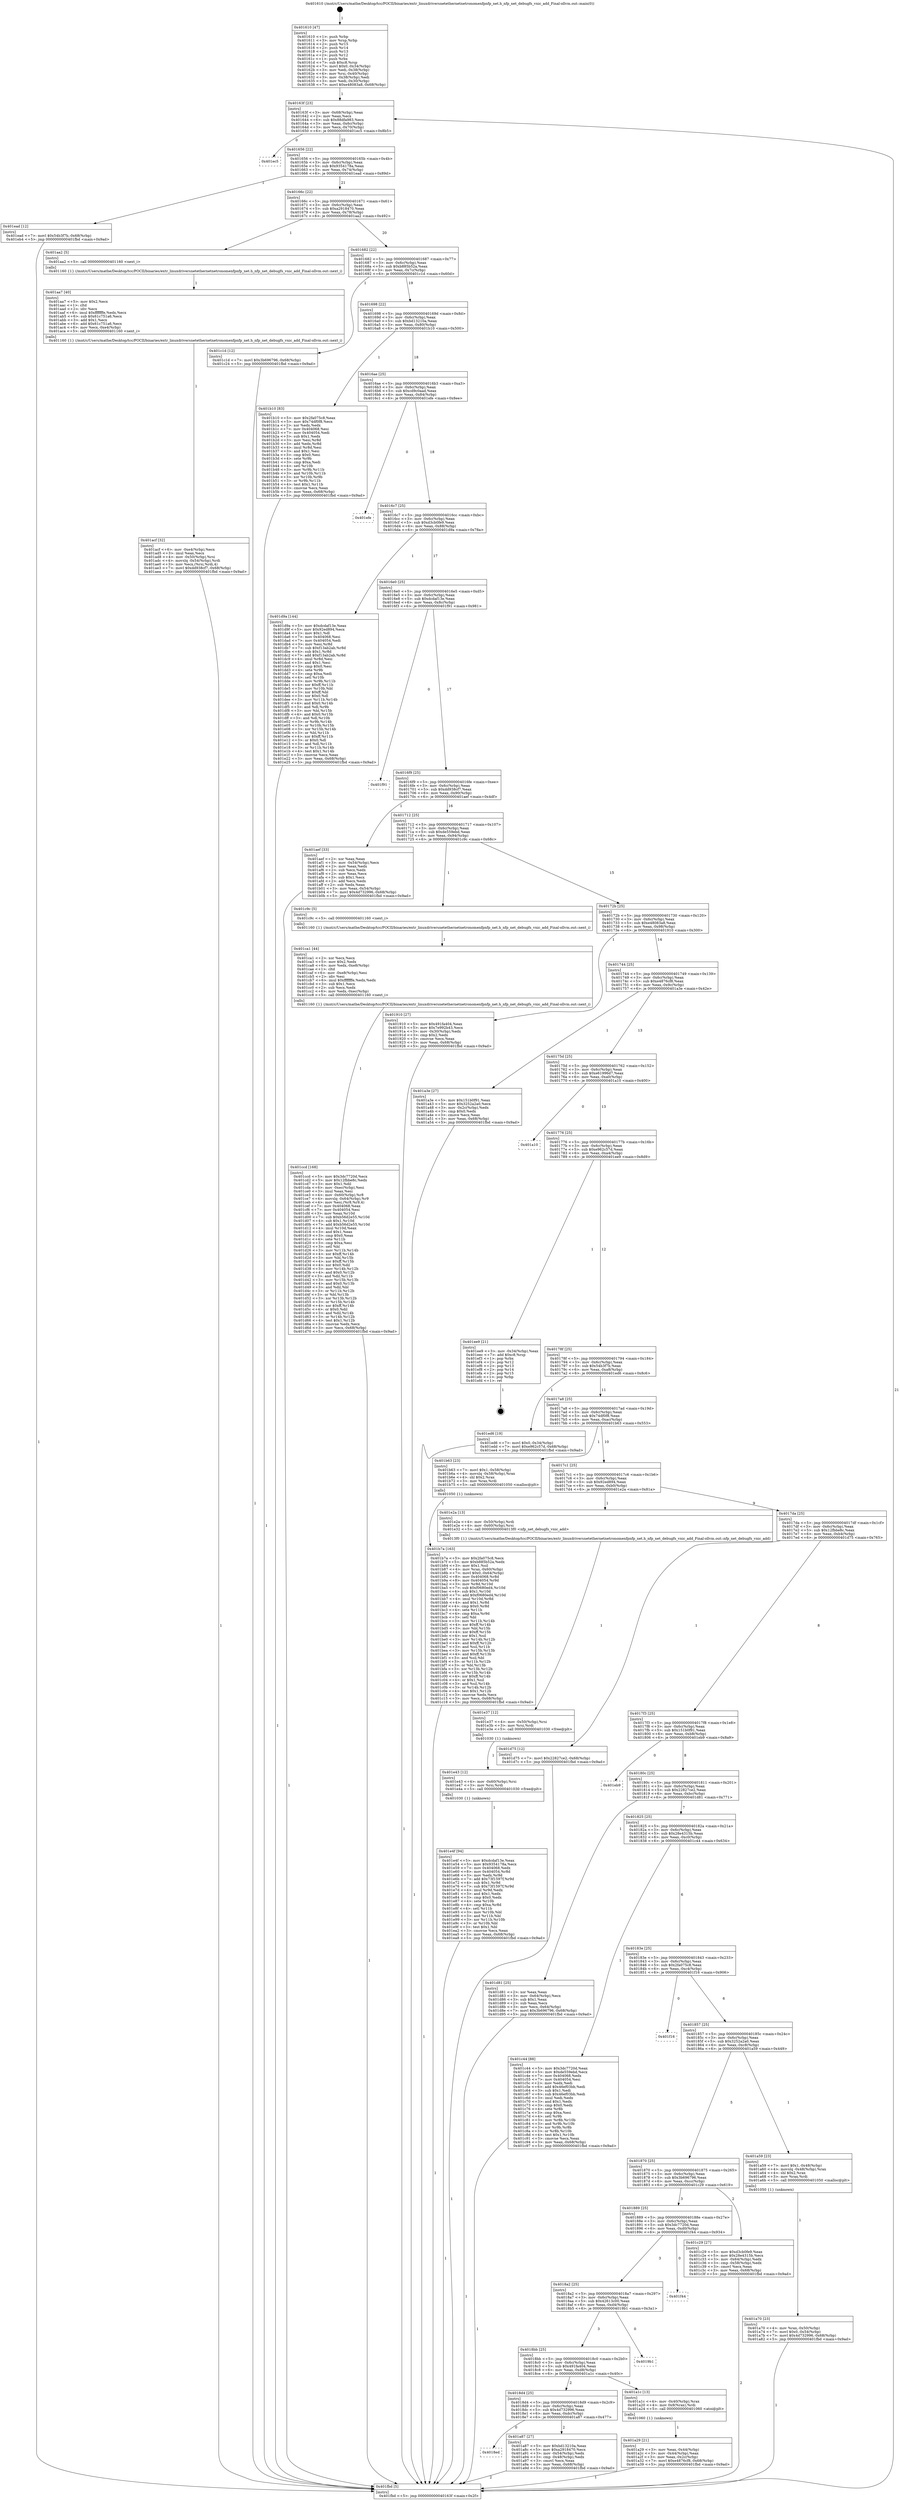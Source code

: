 digraph "0x401610" {
  label = "0x401610 (/mnt/c/Users/mathe/Desktop/tcc/POCII/binaries/extr_linuxdriversnetethernetnetronomenfpnfp_net.h_nfp_net_debugfs_vnic_add_Final-ollvm.out::main(0))"
  labelloc = "t"
  node[shape=record]

  Entry [label="",width=0.3,height=0.3,shape=circle,fillcolor=black,style=filled]
  "0x40163f" [label="{
     0x40163f [23]\l
     | [instrs]\l
     &nbsp;&nbsp;0x40163f \<+3\>: mov -0x68(%rbp),%eax\l
     &nbsp;&nbsp;0x401642 \<+2\>: mov %eax,%ecx\l
     &nbsp;&nbsp;0x401644 \<+6\>: sub $0x88dfa983,%ecx\l
     &nbsp;&nbsp;0x40164a \<+3\>: mov %eax,-0x6c(%rbp)\l
     &nbsp;&nbsp;0x40164d \<+3\>: mov %ecx,-0x70(%rbp)\l
     &nbsp;&nbsp;0x401650 \<+6\>: je 0000000000401ec5 \<main+0x8b5\>\l
  }"]
  "0x401ec5" [label="{
     0x401ec5\l
  }", style=dashed]
  "0x401656" [label="{
     0x401656 [22]\l
     | [instrs]\l
     &nbsp;&nbsp;0x401656 \<+5\>: jmp 000000000040165b \<main+0x4b\>\l
     &nbsp;&nbsp;0x40165b \<+3\>: mov -0x6c(%rbp),%eax\l
     &nbsp;&nbsp;0x40165e \<+5\>: sub $0x9354178a,%eax\l
     &nbsp;&nbsp;0x401663 \<+3\>: mov %eax,-0x74(%rbp)\l
     &nbsp;&nbsp;0x401666 \<+6\>: je 0000000000401ead \<main+0x89d\>\l
  }"]
  Exit [label="",width=0.3,height=0.3,shape=circle,fillcolor=black,style=filled,peripheries=2]
  "0x401ead" [label="{
     0x401ead [12]\l
     | [instrs]\l
     &nbsp;&nbsp;0x401ead \<+7\>: movl $0x54b3f7b,-0x68(%rbp)\l
     &nbsp;&nbsp;0x401eb4 \<+5\>: jmp 0000000000401fbd \<main+0x9ad\>\l
  }"]
  "0x40166c" [label="{
     0x40166c [22]\l
     | [instrs]\l
     &nbsp;&nbsp;0x40166c \<+5\>: jmp 0000000000401671 \<main+0x61\>\l
     &nbsp;&nbsp;0x401671 \<+3\>: mov -0x6c(%rbp),%eax\l
     &nbsp;&nbsp;0x401674 \<+5\>: sub $0xa2918470,%eax\l
     &nbsp;&nbsp;0x401679 \<+3\>: mov %eax,-0x78(%rbp)\l
     &nbsp;&nbsp;0x40167c \<+6\>: je 0000000000401aa2 \<main+0x492\>\l
  }"]
  "0x401e4f" [label="{
     0x401e4f [94]\l
     | [instrs]\l
     &nbsp;&nbsp;0x401e4f \<+5\>: mov $0xdcdaf13e,%eax\l
     &nbsp;&nbsp;0x401e54 \<+5\>: mov $0x9354178a,%ecx\l
     &nbsp;&nbsp;0x401e59 \<+7\>: mov 0x404068,%edx\l
     &nbsp;&nbsp;0x401e60 \<+8\>: mov 0x404054,%r8d\l
     &nbsp;&nbsp;0x401e68 \<+3\>: mov %edx,%r9d\l
     &nbsp;&nbsp;0x401e6b \<+7\>: add $0x73f1597f,%r9d\l
     &nbsp;&nbsp;0x401e72 \<+4\>: sub $0x1,%r9d\l
     &nbsp;&nbsp;0x401e76 \<+7\>: sub $0x73f1597f,%r9d\l
     &nbsp;&nbsp;0x401e7d \<+4\>: imul %r9d,%edx\l
     &nbsp;&nbsp;0x401e81 \<+3\>: and $0x1,%edx\l
     &nbsp;&nbsp;0x401e84 \<+3\>: cmp $0x0,%edx\l
     &nbsp;&nbsp;0x401e87 \<+4\>: sete %r10b\l
     &nbsp;&nbsp;0x401e8b \<+4\>: cmp $0xa,%r8d\l
     &nbsp;&nbsp;0x401e8f \<+4\>: setl %r11b\l
     &nbsp;&nbsp;0x401e93 \<+3\>: mov %r10b,%bl\l
     &nbsp;&nbsp;0x401e96 \<+3\>: and %r11b,%bl\l
     &nbsp;&nbsp;0x401e99 \<+3\>: xor %r11b,%r10b\l
     &nbsp;&nbsp;0x401e9c \<+3\>: or %r10b,%bl\l
     &nbsp;&nbsp;0x401e9f \<+3\>: test $0x1,%bl\l
     &nbsp;&nbsp;0x401ea2 \<+3\>: cmovne %ecx,%eax\l
     &nbsp;&nbsp;0x401ea5 \<+3\>: mov %eax,-0x68(%rbp)\l
     &nbsp;&nbsp;0x401ea8 \<+5\>: jmp 0000000000401fbd \<main+0x9ad\>\l
  }"]
  "0x401aa2" [label="{
     0x401aa2 [5]\l
     | [instrs]\l
     &nbsp;&nbsp;0x401aa2 \<+5\>: call 0000000000401160 \<next_i\>\l
     | [calls]\l
     &nbsp;&nbsp;0x401160 \{1\} (/mnt/c/Users/mathe/Desktop/tcc/POCII/binaries/extr_linuxdriversnetethernetnetronomenfpnfp_net.h_nfp_net_debugfs_vnic_add_Final-ollvm.out::next_i)\l
  }"]
  "0x401682" [label="{
     0x401682 [22]\l
     | [instrs]\l
     &nbsp;&nbsp;0x401682 \<+5\>: jmp 0000000000401687 \<main+0x77\>\l
     &nbsp;&nbsp;0x401687 \<+3\>: mov -0x6c(%rbp),%eax\l
     &nbsp;&nbsp;0x40168a \<+5\>: sub $0xb885b52a,%eax\l
     &nbsp;&nbsp;0x40168f \<+3\>: mov %eax,-0x7c(%rbp)\l
     &nbsp;&nbsp;0x401692 \<+6\>: je 0000000000401c1d \<main+0x60d\>\l
  }"]
  "0x401e43" [label="{
     0x401e43 [12]\l
     | [instrs]\l
     &nbsp;&nbsp;0x401e43 \<+4\>: mov -0x60(%rbp),%rsi\l
     &nbsp;&nbsp;0x401e47 \<+3\>: mov %rsi,%rdi\l
     &nbsp;&nbsp;0x401e4a \<+5\>: call 0000000000401030 \<free@plt\>\l
     | [calls]\l
     &nbsp;&nbsp;0x401030 \{1\} (unknown)\l
  }"]
  "0x401c1d" [label="{
     0x401c1d [12]\l
     | [instrs]\l
     &nbsp;&nbsp;0x401c1d \<+7\>: movl $0x3b696796,-0x68(%rbp)\l
     &nbsp;&nbsp;0x401c24 \<+5\>: jmp 0000000000401fbd \<main+0x9ad\>\l
  }"]
  "0x401698" [label="{
     0x401698 [22]\l
     | [instrs]\l
     &nbsp;&nbsp;0x401698 \<+5\>: jmp 000000000040169d \<main+0x8d\>\l
     &nbsp;&nbsp;0x40169d \<+3\>: mov -0x6c(%rbp),%eax\l
     &nbsp;&nbsp;0x4016a0 \<+5\>: sub $0xbd13210a,%eax\l
     &nbsp;&nbsp;0x4016a5 \<+3\>: mov %eax,-0x80(%rbp)\l
     &nbsp;&nbsp;0x4016a8 \<+6\>: je 0000000000401b10 \<main+0x500\>\l
  }"]
  "0x401e37" [label="{
     0x401e37 [12]\l
     | [instrs]\l
     &nbsp;&nbsp;0x401e37 \<+4\>: mov -0x50(%rbp),%rsi\l
     &nbsp;&nbsp;0x401e3b \<+3\>: mov %rsi,%rdi\l
     &nbsp;&nbsp;0x401e3e \<+5\>: call 0000000000401030 \<free@plt\>\l
     | [calls]\l
     &nbsp;&nbsp;0x401030 \{1\} (unknown)\l
  }"]
  "0x401b10" [label="{
     0x401b10 [83]\l
     | [instrs]\l
     &nbsp;&nbsp;0x401b10 \<+5\>: mov $0x2fa075c8,%eax\l
     &nbsp;&nbsp;0x401b15 \<+5\>: mov $0x74df0f8,%ecx\l
     &nbsp;&nbsp;0x401b1a \<+2\>: xor %edx,%edx\l
     &nbsp;&nbsp;0x401b1c \<+7\>: mov 0x404068,%esi\l
     &nbsp;&nbsp;0x401b23 \<+7\>: mov 0x404054,%edi\l
     &nbsp;&nbsp;0x401b2a \<+3\>: sub $0x1,%edx\l
     &nbsp;&nbsp;0x401b2d \<+3\>: mov %esi,%r8d\l
     &nbsp;&nbsp;0x401b30 \<+3\>: add %edx,%r8d\l
     &nbsp;&nbsp;0x401b33 \<+4\>: imul %r8d,%esi\l
     &nbsp;&nbsp;0x401b37 \<+3\>: and $0x1,%esi\l
     &nbsp;&nbsp;0x401b3a \<+3\>: cmp $0x0,%esi\l
     &nbsp;&nbsp;0x401b3d \<+4\>: sete %r9b\l
     &nbsp;&nbsp;0x401b41 \<+3\>: cmp $0xa,%edi\l
     &nbsp;&nbsp;0x401b44 \<+4\>: setl %r10b\l
     &nbsp;&nbsp;0x401b48 \<+3\>: mov %r9b,%r11b\l
     &nbsp;&nbsp;0x401b4b \<+3\>: and %r10b,%r11b\l
     &nbsp;&nbsp;0x401b4e \<+3\>: xor %r10b,%r9b\l
     &nbsp;&nbsp;0x401b51 \<+3\>: or %r9b,%r11b\l
     &nbsp;&nbsp;0x401b54 \<+4\>: test $0x1,%r11b\l
     &nbsp;&nbsp;0x401b58 \<+3\>: cmovne %ecx,%eax\l
     &nbsp;&nbsp;0x401b5b \<+3\>: mov %eax,-0x68(%rbp)\l
     &nbsp;&nbsp;0x401b5e \<+5\>: jmp 0000000000401fbd \<main+0x9ad\>\l
  }"]
  "0x4016ae" [label="{
     0x4016ae [25]\l
     | [instrs]\l
     &nbsp;&nbsp;0x4016ae \<+5\>: jmp 00000000004016b3 \<main+0xa3\>\l
     &nbsp;&nbsp;0x4016b3 \<+3\>: mov -0x6c(%rbp),%eax\l
     &nbsp;&nbsp;0x4016b6 \<+5\>: sub $0xcd9c0aad,%eax\l
     &nbsp;&nbsp;0x4016bb \<+6\>: mov %eax,-0x84(%rbp)\l
     &nbsp;&nbsp;0x4016c1 \<+6\>: je 0000000000401efe \<main+0x8ee\>\l
  }"]
  "0x401ccd" [label="{
     0x401ccd [168]\l
     | [instrs]\l
     &nbsp;&nbsp;0x401ccd \<+5\>: mov $0x3dc7720d,%ecx\l
     &nbsp;&nbsp;0x401cd2 \<+5\>: mov $0x12fbbe8c,%edx\l
     &nbsp;&nbsp;0x401cd7 \<+3\>: mov $0x1,%dil\l
     &nbsp;&nbsp;0x401cda \<+6\>: mov -0xec(%rbp),%esi\l
     &nbsp;&nbsp;0x401ce0 \<+3\>: imul %eax,%esi\l
     &nbsp;&nbsp;0x401ce3 \<+4\>: mov -0x60(%rbp),%r8\l
     &nbsp;&nbsp;0x401ce7 \<+4\>: movslq -0x64(%rbp),%r9\l
     &nbsp;&nbsp;0x401ceb \<+4\>: mov %esi,(%r8,%r9,4)\l
     &nbsp;&nbsp;0x401cef \<+7\>: mov 0x404068,%eax\l
     &nbsp;&nbsp;0x401cf6 \<+7\>: mov 0x404054,%esi\l
     &nbsp;&nbsp;0x401cfd \<+3\>: mov %eax,%r10d\l
     &nbsp;&nbsp;0x401d00 \<+7\>: sub $0xb56d2e55,%r10d\l
     &nbsp;&nbsp;0x401d07 \<+4\>: sub $0x1,%r10d\l
     &nbsp;&nbsp;0x401d0b \<+7\>: add $0xb56d2e55,%r10d\l
     &nbsp;&nbsp;0x401d12 \<+4\>: imul %r10d,%eax\l
     &nbsp;&nbsp;0x401d16 \<+3\>: and $0x1,%eax\l
     &nbsp;&nbsp;0x401d19 \<+3\>: cmp $0x0,%eax\l
     &nbsp;&nbsp;0x401d1c \<+4\>: sete %r11b\l
     &nbsp;&nbsp;0x401d20 \<+3\>: cmp $0xa,%esi\l
     &nbsp;&nbsp;0x401d23 \<+3\>: setl %bl\l
     &nbsp;&nbsp;0x401d26 \<+3\>: mov %r11b,%r14b\l
     &nbsp;&nbsp;0x401d29 \<+4\>: xor $0xff,%r14b\l
     &nbsp;&nbsp;0x401d2d \<+3\>: mov %bl,%r15b\l
     &nbsp;&nbsp;0x401d30 \<+4\>: xor $0xff,%r15b\l
     &nbsp;&nbsp;0x401d34 \<+4\>: xor $0x0,%dil\l
     &nbsp;&nbsp;0x401d38 \<+3\>: mov %r14b,%r12b\l
     &nbsp;&nbsp;0x401d3b \<+4\>: and $0x0,%r12b\l
     &nbsp;&nbsp;0x401d3f \<+3\>: and %dil,%r11b\l
     &nbsp;&nbsp;0x401d42 \<+3\>: mov %r15b,%r13b\l
     &nbsp;&nbsp;0x401d45 \<+4\>: and $0x0,%r13b\l
     &nbsp;&nbsp;0x401d49 \<+3\>: and %dil,%bl\l
     &nbsp;&nbsp;0x401d4c \<+3\>: or %r11b,%r12b\l
     &nbsp;&nbsp;0x401d4f \<+3\>: or %bl,%r13b\l
     &nbsp;&nbsp;0x401d52 \<+3\>: xor %r13b,%r12b\l
     &nbsp;&nbsp;0x401d55 \<+3\>: or %r15b,%r14b\l
     &nbsp;&nbsp;0x401d58 \<+4\>: xor $0xff,%r14b\l
     &nbsp;&nbsp;0x401d5c \<+4\>: or $0x0,%dil\l
     &nbsp;&nbsp;0x401d60 \<+3\>: and %dil,%r14b\l
     &nbsp;&nbsp;0x401d63 \<+3\>: or %r14b,%r12b\l
     &nbsp;&nbsp;0x401d66 \<+4\>: test $0x1,%r12b\l
     &nbsp;&nbsp;0x401d6a \<+3\>: cmovne %edx,%ecx\l
     &nbsp;&nbsp;0x401d6d \<+3\>: mov %ecx,-0x68(%rbp)\l
     &nbsp;&nbsp;0x401d70 \<+5\>: jmp 0000000000401fbd \<main+0x9ad\>\l
  }"]
  "0x401efe" [label="{
     0x401efe\l
  }", style=dashed]
  "0x4016c7" [label="{
     0x4016c7 [25]\l
     | [instrs]\l
     &nbsp;&nbsp;0x4016c7 \<+5\>: jmp 00000000004016cc \<main+0xbc\>\l
     &nbsp;&nbsp;0x4016cc \<+3\>: mov -0x6c(%rbp),%eax\l
     &nbsp;&nbsp;0x4016cf \<+5\>: sub $0xd3cb0fe9,%eax\l
     &nbsp;&nbsp;0x4016d4 \<+6\>: mov %eax,-0x88(%rbp)\l
     &nbsp;&nbsp;0x4016da \<+6\>: je 0000000000401d9a \<main+0x78a\>\l
  }"]
  "0x401ca1" [label="{
     0x401ca1 [44]\l
     | [instrs]\l
     &nbsp;&nbsp;0x401ca1 \<+2\>: xor %ecx,%ecx\l
     &nbsp;&nbsp;0x401ca3 \<+5\>: mov $0x2,%edx\l
     &nbsp;&nbsp;0x401ca8 \<+6\>: mov %edx,-0xe8(%rbp)\l
     &nbsp;&nbsp;0x401cae \<+1\>: cltd\l
     &nbsp;&nbsp;0x401caf \<+6\>: mov -0xe8(%rbp),%esi\l
     &nbsp;&nbsp;0x401cb5 \<+2\>: idiv %esi\l
     &nbsp;&nbsp;0x401cb7 \<+6\>: imul $0xfffffffe,%edx,%edx\l
     &nbsp;&nbsp;0x401cbd \<+3\>: sub $0x1,%ecx\l
     &nbsp;&nbsp;0x401cc0 \<+2\>: sub %ecx,%edx\l
     &nbsp;&nbsp;0x401cc2 \<+6\>: mov %edx,-0xec(%rbp)\l
     &nbsp;&nbsp;0x401cc8 \<+5\>: call 0000000000401160 \<next_i\>\l
     | [calls]\l
     &nbsp;&nbsp;0x401160 \{1\} (/mnt/c/Users/mathe/Desktop/tcc/POCII/binaries/extr_linuxdriversnetethernetnetronomenfpnfp_net.h_nfp_net_debugfs_vnic_add_Final-ollvm.out::next_i)\l
  }"]
  "0x401d9a" [label="{
     0x401d9a [144]\l
     | [instrs]\l
     &nbsp;&nbsp;0x401d9a \<+5\>: mov $0xdcdaf13e,%eax\l
     &nbsp;&nbsp;0x401d9f \<+5\>: mov $0x92ed894,%ecx\l
     &nbsp;&nbsp;0x401da4 \<+2\>: mov $0x1,%dl\l
     &nbsp;&nbsp;0x401da6 \<+7\>: mov 0x404068,%esi\l
     &nbsp;&nbsp;0x401dad \<+7\>: mov 0x404054,%edi\l
     &nbsp;&nbsp;0x401db4 \<+3\>: mov %esi,%r8d\l
     &nbsp;&nbsp;0x401db7 \<+7\>: sub $0xf13ab2ab,%r8d\l
     &nbsp;&nbsp;0x401dbe \<+4\>: sub $0x1,%r8d\l
     &nbsp;&nbsp;0x401dc2 \<+7\>: add $0xf13ab2ab,%r8d\l
     &nbsp;&nbsp;0x401dc9 \<+4\>: imul %r8d,%esi\l
     &nbsp;&nbsp;0x401dcd \<+3\>: and $0x1,%esi\l
     &nbsp;&nbsp;0x401dd0 \<+3\>: cmp $0x0,%esi\l
     &nbsp;&nbsp;0x401dd3 \<+4\>: sete %r9b\l
     &nbsp;&nbsp;0x401dd7 \<+3\>: cmp $0xa,%edi\l
     &nbsp;&nbsp;0x401dda \<+4\>: setl %r10b\l
     &nbsp;&nbsp;0x401dde \<+3\>: mov %r9b,%r11b\l
     &nbsp;&nbsp;0x401de1 \<+4\>: xor $0xff,%r11b\l
     &nbsp;&nbsp;0x401de5 \<+3\>: mov %r10b,%bl\l
     &nbsp;&nbsp;0x401de8 \<+3\>: xor $0xff,%bl\l
     &nbsp;&nbsp;0x401deb \<+3\>: xor $0x0,%dl\l
     &nbsp;&nbsp;0x401dee \<+3\>: mov %r11b,%r14b\l
     &nbsp;&nbsp;0x401df1 \<+4\>: and $0x0,%r14b\l
     &nbsp;&nbsp;0x401df5 \<+3\>: and %dl,%r9b\l
     &nbsp;&nbsp;0x401df8 \<+3\>: mov %bl,%r15b\l
     &nbsp;&nbsp;0x401dfb \<+4\>: and $0x0,%r15b\l
     &nbsp;&nbsp;0x401dff \<+3\>: and %dl,%r10b\l
     &nbsp;&nbsp;0x401e02 \<+3\>: or %r9b,%r14b\l
     &nbsp;&nbsp;0x401e05 \<+3\>: or %r10b,%r15b\l
     &nbsp;&nbsp;0x401e08 \<+3\>: xor %r15b,%r14b\l
     &nbsp;&nbsp;0x401e0b \<+3\>: or %bl,%r11b\l
     &nbsp;&nbsp;0x401e0e \<+4\>: xor $0xff,%r11b\l
     &nbsp;&nbsp;0x401e12 \<+3\>: or $0x0,%dl\l
     &nbsp;&nbsp;0x401e15 \<+3\>: and %dl,%r11b\l
     &nbsp;&nbsp;0x401e18 \<+3\>: or %r11b,%r14b\l
     &nbsp;&nbsp;0x401e1b \<+4\>: test $0x1,%r14b\l
     &nbsp;&nbsp;0x401e1f \<+3\>: cmovne %ecx,%eax\l
     &nbsp;&nbsp;0x401e22 \<+3\>: mov %eax,-0x68(%rbp)\l
     &nbsp;&nbsp;0x401e25 \<+5\>: jmp 0000000000401fbd \<main+0x9ad\>\l
  }"]
  "0x4016e0" [label="{
     0x4016e0 [25]\l
     | [instrs]\l
     &nbsp;&nbsp;0x4016e0 \<+5\>: jmp 00000000004016e5 \<main+0xd5\>\l
     &nbsp;&nbsp;0x4016e5 \<+3\>: mov -0x6c(%rbp),%eax\l
     &nbsp;&nbsp;0x4016e8 \<+5\>: sub $0xdcdaf13e,%eax\l
     &nbsp;&nbsp;0x4016ed \<+6\>: mov %eax,-0x8c(%rbp)\l
     &nbsp;&nbsp;0x4016f3 \<+6\>: je 0000000000401f91 \<main+0x981\>\l
  }"]
  "0x401b7a" [label="{
     0x401b7a [163]\l
     | [instrs]\l
     &nbsp;&nbsp;0x401b7a \<+5\>: mov $0x2fa075c8,%ecx\l
     &nbsp;&nbsp;0x401b7f \<+5\>: mov $0xb885b52a,%edx\l
     &nbsp;&nbsp;0x401b84 \<+3\>: mov $0x1,%sil\l
     &nbsp;&nbsp;0x401b87 \<+4\>: mov %rax,-0x60(%rbp)\l
     &nbsp;&nbsp;0x401b8b \<+7\>: movl $0x0,-0x64(%rbp)\l
     &nbsp;&nbsp;0x401b92 \<+8\>: mov 0x404068,%r8d\l
     &nbsp;&nbsp;0x401b9a \<+8\>: mov 0x404054,%r9d\l
     &nbsp;&nbsp;0x401ba2 \<+3\>: mov %r8d,%r10d\l
     &nbsp;&nbsp;0x401ba5 \<+7\>: sub $0xf0680ed4,%r10d\l
     &nbsp;&nbsp;0x401bac \<+4\>: sub $0x1,%r10d\l
     &nbsp;&nbsp;0x401bb0 \<+7\>: add $0xf0680ed4,%r10d\l
     &nbsp;&nbsp;0x401bb7 \<+4\>: imul %r10d,%r8d\l
     &nbsp;&nbsp;0x401bbb \<+4\>: and $0x1,%r8d\l
     &nbsp;&nbsp;0x401bbf \<+4\>: cmp $0x0,%r8d\l
     &nbsp;&nbsp;0x401bc3 \<+4\>: sete %r11b\l
     &nbsp;&nbsp;0x401bc7 \<+4\>: cmp $0xa,%r9d\l
     &nbsp;&nbsp;0x401bcb \<+3\>: setl %bl\l
     &nbsp;&nbsp;0x401bce \<+3\>: mov %r11b,%r14b\l
     &nbsp;&nbsp;0x401bd1 \<+4\>: xor $0xff,%r14b\l
     &nbsp;&nbsp;0x401bd5 \<+3\>: mov %bl,%r15b\l
     &nbsp;&nbsp;0x401bd8 \<+4\>: xor $0xff,%r15b\l
     &nbsp;&nbsp;0x401bdc \<+4\>: xor $0x1,%sil\l
     &nbsp;&nbsp;0x401be0 \<+3\>: mov %r14b,%r12b\l
     &nbsp;&nbsp;0x401be3 \<+4\>: and $0xff,%r12b\l
     &nbsp;&nbsp;0x401be7 \<+3\>: and %sil,%r11b\l
     &nbsp;&nbsp;0x401bea \<+3\>: mov %r15b,%r13b\l
     &nbsp;&nbsp;0x401bed \<+4\>: and $0xff,%r13b\l
     &nbsp;&nbsp;0x401bf1 \<+3\>: and %sil,%bl\l
     &nbsp;&nbsp;0x401bf4 \<+3\>: or %r11b,%r12b\l
     &nbsp;&nbsp;0x401bf7 \<+3\>: or %bl,%r13b\l
     &nbsp;&nbsp;0x401bfa \<+3\>: xor %r13b,%r12b\l
     &nbsp;&nbsp;0x401bfd \<+3\>: or %r15b,%r14b\l
     &nbsp;&nbsp;0x401c00 \<+4\>: xor $0xff,%r14b\l
     &nbsp;&nbsp;0x401c04 \<+4\>: or $0x1,%sil\l
     &nbsp;&nbsp;0x401c08 \<+3\>: and %sil,%r14b\l
     &nbsp;&nbsp;0x401c0b \<+3\>: or %r14b,%r12b\l
     &nbsp;&nbsp;0x401c0e \<+4\>: test $0x1,%r12b\l
     &nbsp;&nbsp;0x401c12 \<+3\>: cmovne %edx,%ecx\l
     &nbsp;&nbsp;0x401c15 \<+3\>: mov %ecx,-0x68(%rbp)\l
     &nbsp;&nbsp;0x401c18 \<+5\>: jmp 0000000000401fbd \<main+0x9ad\>\l
  }"]
  "0x401f91" [label="{
     0x401f91\l
  }", style=dashed]
  "0x4016f9" [label="{
     0x4016f9 [25]\l
     | [instrs]\l
     &nbsp;&nbsp;0x4016f9 \<+5\>: jmp 00000000004016fe \<main+0xee\>\l
     &nbsp;&nbsp;0x4016fe \<+3\>: mov -0x6c(%rbp),%eax\l
     &nbsp;&nbsp;0x401701 \<+5\>: sub $0xdd938cf7,%eax\l
     &nbsp;&nbsp;0x401706 \<+6\>: mov %eax,-0x90(%rbp)\l
     &nbsp;&nbsp;0x40170c \<+6\>: je 0000000000401aef \<main+0x4df\>\l
  }"]
  "0x401acf" [label="{
     0x401acf [32]\l
     | [instrs]\l
     &nbsp;&nbsp;0x401acf \<+6\>: mov -0xe4(%rbp),%ecx\l
     &nbsp;&nbsp;0x401ad5 \<+3\>: imul %eax,%ecx\l
     &nbsp;&nbsp;0x401ad8 \<+4\>: mov -0x50(%rbp),%rsi\l
     &nbsp;&nbsp;0x401adc \<+4\>: movslq -0x54(%rbp),%rdi\l
     &nbsp;&nbsp;0x401ae0 \<+3\>: mov %ecx,(%rsi,%rdi,4)\l
     &nbsp;&nbsp;0x401ae3 \<+7\>: movl $0xdd938cf7,-0x68(%rbp)\l
     &nbsp;&nbsp;0x401aea \<+5\>: jmp 0000000000401fbd \<main+0x9ad\>\l
  }"]
  "0x401aef" [label="{
     0x401aef [33]\l
     | [instrs]\l
     &nbsp;&nbsp;0x401aef \<+2\>: xor %eax,%eax\l
     &nbsp;&nbsp;0x401af1 \<+3\>: mov -0x54(%rbp),%ecx\l
     &nbsp;&nbsp;0x401af4 \<+2\>: mov %eax,%edx\l
     &nbsp;&nbsp;0x401af6 \<+2\>: sub %ecx,%edx\l
     &nbsp;&nbsp;0x401af8 \<+2\>: mov %eax,%ecx\l
     &nbsp;&nbsp;0x401afa \<+3\>: sub $0x1,%ecx\l
     &nbsp;&nbsp;0x401afd \<+2\>: add %ecx,%edx\l
     &nbsp;&nbsp;0x401aff \<+2\>: sub %edx,%eax\l
     &nbsp;&nbsp;0x401b01 \<+3\>: mov %eax,-0x54(%rbp)\l
     &nbsp;&nbsp;0x401b04 \<+7\>: movl $0x4d732996,-0x68(%rbp)\l
     &nbsp;&nbsp;0x401b0b \<+5\>: jmp 0000000000401fbd \<main+0x9ad\>\l
  }"]
  "0x401712" [label="{
     0x401712 [25]\l
     | [instrs]\l
     &nbsp;&nbsp;0x401712 \<+5\>: jmp 0000000000401717 \<main+0x107\>\l
     &nbsp;&nbsp;0x401717 \<+3\>: mov -0x6c(%rbp),%eax\l
     &nbsp;&nbsp;0x40171a \<+5\>: sub $0xde559ebd,%eax\l
     &nbsp;&nbsp;0x40171f \<+6\>: mov %eax,-0x94(%rbp)\l
     &nbsp;&nbsp;0x401725 \<+6\>: je 0000000000401c9c \<main+0x68c\>\l
  }"]
  "0x401aa7" [label="{
     0x401aa7 [40]\l
     | [instrs]\l
     &nbsp;&nbsp;0x401aa7 \<+5\>: mov $0x2,%ecx\l
     &nbsp;&nbsp;0x401aac \<+1\>: cltd\l
     &nbsp;&nbsp;0x401aad \<+2\>: idiv %ecx\l
     &nbsp;&nbsp;0x401aaf \<+6\>: imul $0xfffffffe,%edx,%ecx\l
     &nbsp;&nbsp;0x401ab5 \<+6\>: sub $0x61c751a6,%ecx\l
     &nbsp;&nbsp;0x401abb \<+3\>: add $0x1,%ecx\l
     &nbsp;&nbsp;0x401abe \<+6\>: add $0x61c751a6,%ecx\l
     &nbsp;&nbsp;0x401ac4 \<+6\>: mov %ecx,-0xe4(%rbp)\l
     &nbsp;&nbsp;0x401aca \<+5\>: call 0000000000401160 \<next_i\>\l
     | [calls]\l
     &nbsp;&nbsp;0x401160 \{1\} (/mnt/c/Users/mathe/Desktop/tcc/POCII/binaries/extr_linuxdriversnetethernetnetronomenfpnfp_net.h_nfp_net_debugfs_vnic_add_Final-ollvm.out::next_i)\l
  }"]
  "0x401c9c" [label="{
     0x401c9c [5]\l
     | [instrs]\l
     &nbsp;&nbsp;0x401c9c \<+5\>: call 0000000000401160 \<next_i\>\l
     | [calls]\l
     &nbsp;&nbsp;0x401160 \{1\} (/mnt/c/Users/mathe/Desktop/tcc/POCII/binaries/extr_linuxdriversnetethernetnetronomenfpnfp_net.h_nfp_net_debugfs_vnic_add_Final-ollvm.out::next_i)\l
  }"]
  "0x40172b" [label="{
     0x40172b [25]\l
     | [instrs]\l
     &nbsp;&nbsp;0x40172b \<+5\>: jmp 0000000000401730 \<main+0x120\>\l
     &nbsp;&nbsp;0x401730 \<+3\>: mov -0x6c(%rbp),%eax\l
     &nbsp;&nbsp;0x401733 \<+5\>: sub $0xe48083a8,%eax\l
     &nbsp;&nbsp;0x401738 \<+6\>: mov %eax,-0x98(%rbp)\l
     &nbsp;&nbsp;0x40173e \<+6\>: je 0000000000401910 \<main+0x300\>\l
  }"]
  "0x4018ed" [label="{
     0x4018ed\l
  }", style=dashed]
  "0x401910" [label="{
     0x401910 [27]\l
     | [instrs]\l
     &nbsp;&nbsp;0x401910 \<+5\>: mov $0x491fa404,%eax\l
     &nbsp;&nbsp;0x401915 \<+5\>: mov $0x7e992b43,%ecx\l
     &nbsp;&nbsp;0x40191a \<+3\>: mov -0x30(%rbp),%edx\l
     &nbsp;&nbsp;0x40191d \<+3\>: cmp $0x2,%edx\l
     &nbsp;&nbsp;0x401920 \<+3\>: cmovne %ecx,%eax\l
     &nbsp;&nbsp;0x401923 \<+3\>: mov %eax,-0x68(%rbp)\l
     &nbsp;&nbsp;0x401926 \<+5\>: jmp 0000000000401fbd \<main+0x9ad\>\l
  }"]
  "0x401744" [label="{
     0x401744 [25]\l
     | [instrs]\l
     &nbsp;&nbsp;0x401744 \<+5\>: jmp 0000000000401749 \<main+0x139\>\l
     &nbsp;&nbsp;0x401749 \<+3\>: mov -0x6c(%rbp),%eax\l
     &nbsp;&nbsp;0x40174c \<+5\>: sub $0xe4876cf8,%eax\l
     &nbsp;&nbsp;0x401751 \<+6\>: mov %eax,-0x9c(%rbp)\l
     &nbsp;&nbsp;0x401757 \<+6\>: je 0000000000401a3e \<main+0x42e\>\l
  }"]
  "0x401fbd" [label="{
     0x401fbd [5]\l
     | [instrs]\l
     &nbsp;&nbsp;0x401fbd \<+5\>: jmp 000000000040163f \<main+0x2f\>\l
  }"]
  "0x401610" [label="{
     0x401610 [47]\l
     | [instrs]\l
     &nbsp;&nbsp;0x401610 \<+1\>: push %rbp\l
     &nbsp;&nbsp;0x401611 \<+3\>: mov %rsp,%rbp\l
     &nbsp;&nbsp;0x401614 \<+2\>: push %r15\l
     &nbsp;&nbsp;0x401616 \<+2\>: push %r14\l
     &nbsp;&nbsp;0x401618 \<+2\>: push %r13\l
     &nbsp;&nbsp;0x40161a \<+2\>: push %r12\l
     &nbsp;&nbsp;0x40161c \<+1\>: push %rbx\l
     &nbsp;&nbsp;0x40161d \<+7\>: sub $0xc8,%rsp\l
     &nbsp;&nbsp;0x401624 \<+7\>: movl $0x0,-0x34(%rbp)\l
     &nbsp;&nbsp;0x40162b \<+3\>: mov %edi,-0x38(%rbp)\l
     &nbsp;&nbsp;0x40162e \<+4\>: mov %rsi,-0x40(%rbp)\l
     &nbsp;&nbsp;0x401632 \<+3\>: mov -0x38(%rbp),%edi\l
     &nbsp;&nbsp;0x401635 \<+3\>: mov %edi,-0x30(%rbp)\l
     &nbsp;&nbsp;0x401638 \<+7\>: movl $0xe48083a8,-0x68(%rbp)\l
  }"]
  "0x401a87" [label="{
     0x401a87 [27]\l
     | [instrs]\l
     &nbsp;&nbsp;0x401a87 \<+5\>: mov $0xbd13210a,%eax\l
     &nbsp;&nbsp;0x401a8c \<+5\>: mov $0xa2918470,%ecx\l
     &nbsp;&nbsp;0x401a91 \<+3\>: mov -0x54(%rbp),%edx\l
     &nbsp;&nbsp;0x401a94 \<+3\>: cmp -0x48(%rbp),%edx\l
     &nbsp;&nbsp;0x401a97 \<+3\>: cmovl %ecx,%eax\l
     &nbsp;&nbsp;0x401a9a \<+3\>: mov %eax,-0x68(%rbp)\l
     &nbsp;&nbsp;0x401a9d \<+5\>: jmp 0000000000401fbd \<main+0x9ad\>\l
  }"]
  "0x401a3e" [label="{
     0x401a3e [27]\l
     | [instrs]\l
     &nbsp;&nbsp;0x401a3e \<+5\>: mov $0x151b0f91,%eax\l
     &nbsp;&nbsp;0x401a43 \<+5\>: mov $0x3252a2a0,%ecx\l
     &nbsp;&nbsp;0x401a48 \<+3\>: mov -0x2c(%rbp),%edx\l
     &nbsp;&nbsp;0x401a4b \<+3\>: cmp $0x0,%edx\l
     &nbsp;&nbsp;0x401a4e \<+3\>: cmove %ecx,%eax\l
     &nbsp;&nbsp;0x401a51 \<+3\>: mov %eax,-0x68(%rbp)\l
     &nbsp;&nbsp;0x401a54 \<+5\>: jmp 0000000000401fbd \<main+0x9ad\>\l
  }"]
  "0x40175d" [label="{
     0x40175d [25]\l
     | [instrs]\l
     &nbsp;&nbsp;0x40175d \<+5\>: jmp 0000000000401762 \<main+0x152\>\l
     &nbsp;&nbsp;0x401762 \<+3\>: mov -0x6c(%rbp),%eax\l
     &nbsp;&nbsp;0x401765 \<+5\>: sub $0xe61996d7,%eax\l
     &nbsp;&nbsp;0x40176a \<+6\>: mov %eax,-0xa0(%rbp)\l
     &nbsp;&nbsp;0x401770 \<+6\>: je 0000000000401a10 \<main+0x400\>\l
  }"]
  "0x401a70" [label="{
     0x401a70 [23]\l
     | [instrs]\l
     &nbsp;&nbsp;0x401a70 \<+4\>: mov %rax,-0x50(%rbp)\l
     &nbsp;&nbsp;0x401a74 \<+7\>: movl $0x0,-0x54(%rbp)\l
     &nbsp;&nbsp;0x401a7b \<+7\>: movl $0x4d732996,-0x68(%rbp)\l
     &nbsp;&nbsp;0x401a82 \<+5\>: jmp 0000000000401fbd \<main+0x9ad\>\l
  }"]
  "0x401a10" [label="{
     0x401a10\l
  }", style=dashed]
  "0x401776" [label="{
     0x401776 [25]\l
     | [instrs]\l
     &nbsp;&nbsp;0x401776 \<+5\>: jmp 000000000040177b \<main+0x16b\>\l
     &nbsp;&nbsp;0x40177b \<+3\>: mov -0x6c(%rbp),%eax\l
     &nbsp;&nbsp;0x40177e \<+5\>: sub $0xe962c57d,%eax\l
     &nbsp;&nbsp;0x401783 \<+6\>: mov %eax,-0xa4(%rbp)\l
     &nbsp;&nbsp;0x401789 \<+6\>: je 0000000000401ee9 \<main+0x8d9\>\l
  }"]
  "0x401a29" [label="{
     0x401a29 [21]\l
     | [instrs]\l
     &nbsp;&nbsp;0x401a29 \<+3\>: mov %eax,-0x44(%rbp)\l
     &nbsp;&nbsp;0x401a2c \<+3\>: mov -0x44(%rbp),%eax\l
     &nbsp;&nbsp;0x401a2f \<+3\>: mov %eax,-0x2c(%rbp)\l
     &nbsp;&nbsp;0x401a32 \<+7\>: movl $0xe4876cf8,-0x68(%rbp)\l
     &nbsp;&nbsp;0x401a39 \<+5\>: jmp 0000000000401fbd \<main+0x9ad\>\l
  }"]
  "0x401ee9" [label="{
     0x401ee9 [21]\l
     | [instrs]\l
     &nbsp;&nbsp;0x401ee9 \<+3\>: mov -0x34(%rbp),%eax\l
     &nbsp;&nbsp;0x401eec \<+7\>: add $0xc8,%rsp\l
     &nbsp;&nbsp;0x401ef3 \<+1\>: pop %rbx\l
     &nbsp;&nbsp;0x401ef4 \<+2\>: pop %r12\l
     &nbsp;&nbsp;0x401ef6 \<+2\>: pop %r13\l
     &nbsp;&nbsp;0x401ef8 \<+2\>: pop %r14\l
     &nbsp;&nbsp;0x401efa \<+2\>: pop %r15\l
     &nbsp;&nbsp;0x401efc \<+1\>: pop %rbp\l
     &nbsp;&nbsp;0x401efd \<+1\>: ret\l
  }"]
  "0x40178f" [label="{
     0x40178f [25]\l
     | [instrs]\l
     &nbsp;&nbsp;0x40178f \<+5\>: jmp 0000000000401794 \<main+0x184\>\l
     &nbsp;&nbsp;0x401794 \<+3\>: mov -0x6c(%rbp),%eax\l
     &nbsp;&nbsp;0x401797 \<+5\>: sub $0x54b3f7b,%eax\l
     &nbsp;&nbsp;0x40179c \<+6\>: mov %eax,-0xa8(%rbp)\l
     &nbsp;&nbsp;0x4017a2 \<+6\>: je 0000000000401ed6 \<main+0x8c6\>\l
  }"]
  "0x4018d4" [label="{
     0x4018d4 [25]\l
     | [instrs]\l
     &nbsp;&nbsp;0x4018d4 \<+5\>: jmp 00000000004018d9 \<main+0x2c9\>\l
     &nbsp;&nbsp;0x4018d9 \<+3\>: mov -0x6c(%rbp),%eax\l
     &nbsp;&nbsp;0x4018dc \<+5\>: sub $0x4d732996,%eax\l
     &nbsp;&nbsp;0x4018e1 \<+6\>: mov %eax,-0xdc(%rbp)\l
     &nbsp;&nbsp;0x4018e7 \<+6\>: je 0000000000401a87 \<main+0x477\>\l
  }"]
  "0x401ed6" [label="{
     0x401ed6 [19]\l
     | [instrs]\l
     &nbsp;&nbsp;0x401ed6 \<+7\>: movl $0x0,-0x34(%rbp)\l
     &nbsp;&nbsp;0x401edd \<+7\>: movl $0xe962c57d,-0x68(%rbp)\l
     &nbsp;&nbsp;0x401ee4 \<+5\>: jmp 0000000000401fbd \<main+0x9ad\>\l
  }"]
  "0x4017a8" [label="{
     0x4017a8 [25]\l
     | [instrs]\l
     &nbsp;&nbsp;0x4017a8 \<+5\>: jmp 00000000004017ad \<main+0x19d\>\l
     &nbsp;&nbsp;0x4017ad \<+3\>: mov -0x6c(%rbp),%eax\l
     &nbsp;&nbsp;0x4017b0 \<+5\>: sub $0x74df0f8,%eax\l
     &nbsp;&nbsp;0x4017b5 \<+6\>: mov %eax,-0xac(%rbp)\l
     &nbsp;&nbsp;0x4017bb \<+6\>: je 0000000000401b63 \<main+0x553\>\l
  }"]
  "0x401a1c" [label="{
     0x401a1c [13]\l
     | [instrs]\l
     &nbsp;&nbsp;0x401a1c \<+4\>: mov -0x40(%rbp),%rax\l
     &nbsp;&nbsp;0x401a20 \<+4\>: mov 0x8(%rax),%rdi\l
     &nbsp;&nbsp;0x401a24 \<+5\>: call 0000000000401060 \<atoi@plt\>\l
     | [calls]\l
     &nbsp;&nbsp;0x401060 \{1\} (unknown)\l
  }"]
  "0x401b63" [label="{
     0x401b63 [23]\l
     | [instrs]\l
     &nbsp;&nbsp;0x401b63 \<+7\>: movl $0x1,-0x58(%rbp)\l
     &nbsp;&nbsp;0x401b6a \<+4\>: movslq -0x58(%rbp),%rax\l
     &nbsp;&nbsp;0x401b6e \<+4\>: shl $0x2,%rax\l
     &nbsp;&nbsp;0x401b72 \<+3\>: mov %rax,%rdi\l
     &nbsp;&nbsp;0x401b75 \<+5\>: call 0000000000401050 \<malloc@plt\>\l
     | [calls]\l
     &nbsp;&nbsp;0x401050 \{1\} (unknown)\l
  }"]
  "0x4017c1" [label="{
     0x4017c1 [25]\l
     | [instrs]\l
     &nbsp;&nbsp;0x4017c1 \<+5\>: jmp 00000000004017c6 \<main+0x1b6\>\l
     &nbsp;&nbsp;0x4017c6 \<+3\>: mov -0x6c(%rbp),%eax\l
     &nbsp;&nbsp;0x4017c9 \<+5\>: sub $0x92ed894,%eax\l
     &nbsp;&nbsp;0x4017ce \<+6\>: mov %eax,-0xb0(%rbp)\l
     &nbsp;&nbsp;0x4017d4 \<+6\>: je 0000000000401e2a \<main+0x81a\>\l
  }"]
  "0x4018bb" [label="{
     0x4018bb [25]\l
     | [instrs]\l
     &nbsp;&nbsp;0x4018bb \<+5\>: jmp 00000000004018c0 \<main+0x2b0\>\l
     &nbsp;&nbsp;0x4018c0 \<+3\>: mov -0x6c(%rbp),%eax\l
     &nbsp;&nbsp;0x4018c3 \<+5\>: sub $0x491fa404,%eax\l
     &nbsp;&nbsp;0x4018c8 \<+6\>: mov %eax,-0xd8(%rbp)\l
     &nbsp;&nbsp;0x4018ce \<+6\>: je 0000000000401a1c \<main+0x40c\>\l
  }"]
  "0x401e2a" [label="{
     0x401e2a [13]\l
     | [instrs]\l
     &nbsp;&nbsp;0x401e2a \<+4\>: mov -0x50(%rbp),%rdi\l
     &nbsp;&nbsp;0x401e2e \<+4\>: mov -0x60(%rbp),%rsi\l
     &nbsp;&nbsp;0x401e32 \<+5\>: call 00000000004013f0 \<nfp_net_debugfs_vnic_add\>\l
     | [calls]\l
     &nbsp;&nbsp;0x4013f0 \{1\} (/mnt/c/Users/mathe/Desktop/tcc/POCII/binaries/extr_linuxdriversnetethernetnetronomenfpnfp_net.h_nfp_net_debugfs_vnic_add_Final-ollvm.out::nfp_net_debugfs_vnic_add)\l
  }"]
  "0x4017da" [label="{
     0x4017da [25]\l
     | [instrs]\l
     &nbsp;&nbsp;0x4017da \<+5\>: jmp 00000000004017df \<main+0x1cf\>\l
     &nbsp;&nbsp;0x4017df \<+3\>: mov -0x6c(%rbp),%eax\l
     &nbsp;&nbsp;0x4017e2 \<+5\>: sub $0x12fbbe8c,%eax\l
     &nbsp;&nbsp;0x4017e7 \<+6\>: mov %eax,-0xb4(%rbp)\l
     &nbsp;&nbsp;0x4017ed \<+6\>: je 0000000000401d75 \<main+0x765\>\l
  }"]
  "0x4019b1" [label="{
     0x4019b1\l
  }", style=dashed]
  "0x401d75" [label="{
     0x401d75 [12]\l
     | [instrs]\l
     &nbsp;&nbsp;0x401d75 \<+7\>: movl $0x22827ce2,-0x68(%rbp)\l
     &nbsp;&nbsp;0x401d7c \<+5\>: jmp 0000000000401fbd \<main+0x9ad\>\l
  }"]
  "0x4017f3" [label="{
     0x4017f3 [25]\l
     | [instrs]\l
     &nbsp;&nbsp;0x4017f3 \<+5\>: jmp 00000000004017f8 \<main+0x1e8\>\l
     &nbsp;&nbsp;0x4017f8 \<+3\>: mov -0x6c(%rbp),%eax\l
     &nbsp;&nbsp;0x4017fb \<+5\>: sub $0x151b0f91,%eax\l
     &nbsp;&nbsp;0x401800 \<+6\>: mov %eax,-0xb8(%rbp)\l
     &nbsp;&nbsp;0x401806 \<+6\>: je 0000000000401eb9 \<main+0x8a9\>\l
  }"]
  "0x4018a2" [label="{
     0x4018a2 [25]\l
     | [instrs]\l
     &nbsp;&nbsp;0x4018a2 \<+5\>: jmp 00000000004018a7 \<main+0x297\>\l
     &nbsp;&nbsp;0x4018a7 \<+3\>: mov -0x6c(%rbp),%eax\l
     &nbsp;&nbsp;0x4018aa \<+5\>: sub $0x42613c00,%eax\l
     &nbsp;&nbsp;0x4018af \<+6\>: mov %eax,-0xd4(%rbp)\l
     &nbsp;&nbsp;0x4018b5 \<+6\>: je 00000000004019b1 \<main+0x3a1\>\l
  }"]
  "0x401eb9" [label="{
     0x401eb9\l
  }", style=dashed]
  "0x40180c" [label="{
     0x40180c [25]\l
     | [instrs]\l
     &nbsp;&nbsp;0x40180c \<+5\>: jmp 0000000000401811 \<main+0x201\>\l
     &nbsp;&nbsp;0x401811 \<+3\>: mov -0x6c(%rbp),%eax\l
     &nbsp;&nbsp;0x401814 \<+5\>: sub $0x22827ce2,%eax\l
     &nbsp;&nbsp;0x401819 \<+6\>: mov %eax,-0xbc(%rbp)\l
     &nbsp;&nbsp;0x40181f \<+6\>: je 0000000000401d81 \<main+0x771\>\l
  }"]
  "0x401f44" [label="{
     0x401f44\l
  }", style=dashed]
  "0x401d81" [label="{
     0x401d81 [25]\l
     | [instrs]\l
     &nbsp;&nbsp;0x401d81 \<+2\>: xor %eax,%eax\l
     &nbsp;&nbsp;0x401d83 \<+3\>: mov -0x64(%rbp),%ecx\l
     &nbsp;&nbsp;0x401d86 \<+3\>: sub $0x1,%eax\l
     &nbsp;&nbsp;0x401d89 \<+2\>: sub %eax,%ecx\l
     &nbsp;&nbsp;0x401d8b \<+3\>: mov %ecx,-0x64(%rbp)\l
     &nbsp;&nbsp;0x401d8e \<+7\>: movl $0x3b696796,-0x68(%rbp)\l
     &nbsp;&nbsp;0x401d95 \<+5\>: jmp 0000000000401fbd \<main+0x9ad\>\l
  }"]
  "0x401825" [label="{
     0x401825 [25]\l
     | [instrs]\l
     &nbsp;&nbsp;0x401825 \<+5\>: jmp 000000000040182a \<main+0x21a\>\l
     &nbsp;&nbsp;0x40182a \<+3\>: mov -0x6c(%rbp),%eax\l
     &nbsp;&nbsp;0x40182d \<+5\>: sub $0x28e4315b,%eax\l
     &nbsp;&nbsp;0x401832 \<+6\>: mov %eax,-0xc0(%rbp)\l
     &nbsp;&nbsp;0x401838 \<+6\>: je 0000000000401c44 \<main+0x634\>\l
  }"]
  "0x401889" [label="{
     0x401889 [25]\l
     | [instrs]\l
     &nbsp;&nbsp;0x401889 \<+5\>: jmp 000000000040188e \<main+0x27e\>\l
     &nbsp;&nbsp;0x40188e \<+3\>: mov -0x6c(%rbp),%eax\l
     &nbsp;&nbsp;0x401891 \<+5\>: sub $0x3dc7720d,%eax\l
     &nbsp;&nbsp;0x401896 \<+6\>: mov %eax,-0xd0(%rbp)\l
     &nbsp;&nbsp;0x40189c \<+6\>: je 0000000000401f44 \<main+0x934\>\l
  }"]
  "0x401c44" [label="{
     0x401c44 [88]\l
     | [instrs]\l
     &nbsp;&nbsp;0x401c44 \<+5\>: mov $0x3dc7720d,%eax\l
     &nbsp;&nbsp;0x401c49 \<+5\>: mov $0xde559ebd,%ecx\l
     &nbsp;&nbsp;0x401c4e \<+7\>: mov 0x404068,%edx\l
     &nbsp;&nbsp;0x401c55 \<+7\>: mov 0x404054,%esi\l
     &nbsp;&nbsp;0x401c5c \<+2\>: mov %edx,%edi\l
     &nbsp;&nbsp;0x401c5e \<+6\>: add $0x46ef03bb,%edi\l
     &nbsp;&nbsp;0x401c64 \<+3\>: sub $0x1,%edi\l
     &nbsp;&nbsp;0x401c67 \<+6\>: sub $0x46ef03bb,%edi\l
     &nbsp;&nbsp;0x401c6d \<+3\>: imul %edi,%edx\l
     &nbsp;&nbsp;0x401c70 \<+3\>: and $0x1,%edx\l
     &nbsp;&nbsp;0x401c73 \<+3\>: cmp $0x0,%edx\l
     &nbsp;&nbsp;0x401c76 \<+4\>: sete %r8b\l
     &nbsp;&nbsp;0x401c7a \<+3\>: cmp $0xa,%esi\l
     &nbsp;&nbsp;0x401c7d \<+4\>: setl %r9b\l
     &nbsp;&nbsp;0x401c81 \<+3\>: mov %r8b,%r10b\l
     &nbsp;&nbsp;0x401c84 \<+3\>: and %r9b,%r10b\l
     &nbsp;&nbsp;0x401c87 \<+3\>: xor %r9b,%r8b\l
     &nbsp;&nbsp;0x401c8a \<+3\>: or %r8b,%r10b\l
     &nbsp;&nbsp;0x401c8d \<+4\>: test $0x1,%r10b\l
     &nbsp;&nbsp;0x401c91 \<+3\>: cmovne %ecx,%eax\l
     &nbsp;&nbsp;0x401c94 \<+3\>: mov %eax,-0x68(%rbp)\l
     &nbsp;&nbsp;0x401c97 \<+5\>: jmp 0000000000401fbd \<main+0x9ad\>\l
  }"]
  "0x40183e" [label="{
     0x40183e [25]\l
     | [instrs]\l
     &nbsp;&nbsp;0x40183e \<+5\>: jmp 0000000000401843 \<main+0x233\>\l
     &nbsp;&nbsp;0x401843 \<+3\>: mov -0x6c(%rbp),%eax\l
     &nbsp;&nbsp;0x401846 \<+5\>: sub $0x2fa075c8,%eax\l
     &nbsp;&nbsp;0x40184b \<+6\>: mov %eax,-0xc4(%rbp)\l
     &nbsp;&nbsp;0x401851 \<+6\>: je 0000000000401f16 \<main+0x906\>\l
  }"]
  "0x401c29" [label="{
     0x401c29 [27]\l
     | [instrs]\l
     &nbsp;&nbsp;0x401c29 \<+5\>: mov $0xd3cb0fe9,%eax\l
     &nbsp;&nbsp;0x401c2e \<+5\>: mov $0x28e4315b,%ecx\l
     &nbsp;&nbsp;0x401c33 \<+3\>: mov -0x64(%rbp),%edx\l
     &nbsp;&nbsp;0x401c36 \<+3\>: cmp -0x58(%rbp),%edx\l
     &nbsp;&nbsp;0x401c39 \<+3\>: cmovl %ecx,%eax\l
     &nbsp;&nbsp;0x401c3c \<+3\>: mov %eax,-0x68(%rbp)\l
     &nbsp;&nbsp;0x401c3f \<+5\>: jmp 0000000000401fbd \<main+0x9ad\>\l
  }"]
  "0x401f16" [label="{
     0x401f16\l
  }", style=dashed]
  "0x401857" [label="{
     0x401857 [25]\l
     | [instrs]\l
     &nbsp;&nbsp;0x401857 \<+5\>: jmp 000000000040185c \<main+0x24c\>\l
     &nbsp;&nbsp;0x40185c \<+3\>: mov -0x6c(%rbp),%eax\l
     &nbsp;&nbsp;0x40185f \<+5\>: sub $0x3252a2a0,%eax\l
     &nbsp;&nbsp;0x401864 \<+6\>: mov %eax,-0xc8(%rbp)\l
     &nbsp;&nbsp;0x40186a \<+6\>: je 0000000000401a59 \<main+0x449\>\l
  }"]
  "0x401870" [label="{
     0x401870 [25]\l
     | [instrs]\l
     &nbsp;&nbsp;0x401870 \<+5\>: jmp 0000000000401875 \<main+0x265\>\l
     &nbsp;&nbsp;0x401875 \<+3\>: mov -0x6c(%rbp),%eax\l
     &nbsp;&nbsp;0x401878 \<+5\>: sub $0x3b696796,%eax\l
     &nbsp;&nbsp;0x40187d \<+6\>: mov %eax,-0xcc(%rbp)\l
     &nbsp;&nbsp;0x401883 \<+6\>: je 0000000000401c29 \<main+0x619\>\l
  }"]
  "0x401a59" [label="{
     0x401a59 [23]\l
     | [instrs]\l
     &nbsp;&nbsp;0x401a59 \<+7\>: movl $0x1,-0x48(%rbp)\l
     &nbsp;&nbsp;0x401a60 \<+4\>: movslq -0x48(%rbp),%rax\l
     &nbsp;&nbsp;0x401a64 \<+4\>: shl $0x2,%rax\l
     &nbsp;&nbsp;0x401a68 \<+3\>: mov %rax,%rdi\l
     &nbsp;&nbsp;0x401a6b \<+5\>: call 0000000000401050 \<malloc@plt\>\l
     | [calls]\l
     &nbsp;&nbsp;0x401050 \{1\} (unknown)\l
  }"]
  Entry -> "0x401610" [label=" 1"]
  "0x40163f" -> "0x401ec5" [label=" 0"]
  "0x40163f" -> "0x401656" [label=" 22"]
  "0x401ee9" -> Exit [label=" 1"]
  "0x401656" -> "0x401ead" [label=" 1"]
  "0x401656" -> "0x40166c" [label=" 21"]
  "0x401ed6" -> "0x401fbd" [label=" 1"]
  "0x40166c" -> "0x401aa2" [label=" 1"]
  "0x40166c" -> "0x401682" [label=" 20"]
  "0x401ead" -> "0x401fbd" [label=" 1"]
  "0x401682" -> "0x401c1d" [label=" 1"]
  "0x401682" -> "0x401698" [label=" 19"]
  "0x401e4f" -> "0x401fbd" [label=" 1"]
  "0x401698" -> "0x401b10" [label=" 1"]
  "0x401698" -> "0x4016ae" [label=" 18"]
  "0x401e43" -> "0x401e4f" [label=" 1"]
  "0x4016ae" -> "0x401efe" [label=" 0"]
  "0x4016ae" -> "0x4016c7" [label=" 18"]
  "0x401e37" -> "0x401e43" [label=" 1"]
  "0x4016c7" -> "0x401d9a" [label=" 1"]
  "0x4016c7" -> "0x4016e0" [label=" 17"]
  "0x401e2a" -> "0x401e37" [label=" 1"]
  "0x4016e0" -> "0x401f91" [label=" 0"]
  "0x4016e0" -> "0x4016f9" [label=" 17"]
  "0x401d9a" -> "0x401fbd" [label=" 1"]
  "0x4016f9" -> "0x401aef" [label=" 1"]
  "0x4016f9" -> "0x401712" [label=" 16"]
  "0x401d81" -> "0x401fbd" [label=" 1"]
  "0x401712" -> "0x401c9c" [label=" 1"]
  "0x401712" -> "0x40172b" [label=" 15"]
  "0x401d75" -> "0x401fbd" [label=" 1"]
  "0x40172b" -> "0x401910" [label=" 1"]
  "0x40172b" -> "0x401744" [label=" 14"]
  "0x401910" -> "0x401fbd" [label=" 1"]
  "0x401610" -> "0x40163f" [label=" 1"]
  "0x401fbd" -> "0x40163f" [label=" 21"]
  "0x401ccd" -> "0x401fbd" [label=" 1"]
  "0x401744" -> "0x401a3e" [label=" 1"]
  "0x401744" -> "0x40175d" [label=" 13"]
  "0x401ca1" -> "0x401ccd" [label=" 1"]
  "0x40175d" -> "0x401a10" [label=" 0"]
  "0x40175d" -> "0x401776" [label=" 13"]
  "0x401c44" -> "0x401fbd" [label=" 1"]
  "0x401776" -> "0x401ee9" [label=" 1"]
  "0x401776" -> "0x40178f" [label=" 12"]
  "0x401c29" -> "0x401fbd" [label=" 2"]
  "0x40178f" -> "0x401ed6" [label=" 1"]
  "0x40178f" -> "0x4017a8" [label=" 11"]
  "0x401c1d" -> "0x401fbd" [label=" 1"]
  "0x4017a8" -> "0x401b63" [label=" 1"]
  "0x4017a8" -> "0x4017c1" [label=" 10"]
  "0x401b7a" -> "0x401fbd" [label=" 1"]
  "0x4017c1" -> "0x401e2a" [label=" 1"]
  "0x4017c1" -> "0x4017da" [label=" 9"]
  "0x401b10" -> "0x401fbd" [label=" 1"]
  "0x4017da" -> "0x401d75" [label=" 1"]
  "0x4017da" -> "0x4017f3" [label=" 8"]
  "0x401aef" -> "0x401fbd" [label=" 1"]
  "0x4017f3" -> "0x401eb9" [label=" 0"]
  "0x4017f3" -> "0x40180c" [label=" 8"]
  "0x401aa7" -> "0x401acf" [label=" 1"]
  "0x40180c" -> "0x401d81" [label=" 1"]
  "0x40180c" -> "0x401825" [label=" 7"]
  "0x401aa2" -> "0x401aa7" [label=" 1"]
  "0x401825" -> "0x401c44" [label=" 1"]
  "0x401825" -> "0x40183e" [label=" 6"]
  "0x4018d4" -> "0x4018ed" [label=" 0"]
  "0x40183e" -> "0x401f16" [label=" 0"]
  "0x40183e" -> "0x401857" [label=" 6"]
  "0x4018d4" -> "0x401a87" [label=" 2"]
  "0x401857" -> "0x401a59" [label=" 1"]
  "0x401857" -> "0x401870" [label=" 5"]
  "0x401c9c" -> "0x401ca1" [label=" 1"]
  "0x401870" -> "0x401c29" [label=" 2"]
  "0x401870" -> "0x401889" [label=" 3"]
  "0x401a87" -> "0x401fbd" [label=" 2"]
  "0x401889" -> "0x401f44" [label=" 0"]
  "0x401889" -> "0x4018a2" [label=" 3"]
  "0x401acf" -> "0x401fbd" [label=" 1"]
  "0x4018a2" -> "0x4019b1" [label=" 0"]
  "0x4018a2" -> "0x4018bb" [label=" 3"]
  "0x401b63" -> "0x401b7a" [label=" 1"]
  "0x4018bb" -> "0x401a1c" [label=" 1"]
  "0x4018bb" -> "0x4018d4" [label=" 2"]
  "0x401a1c" -> "0x401a29" [label=" 1"]
  "0x401a29" -> "0x401fbd" [label=" 1"]
  "0x401a3e" -> "0x401fbd" [label=" 1"]
  "0x401a59" -> "0x401a70" [label=" 1"]
  "0x401a70" -> "0x401fbd" [label=" 1"]
}
